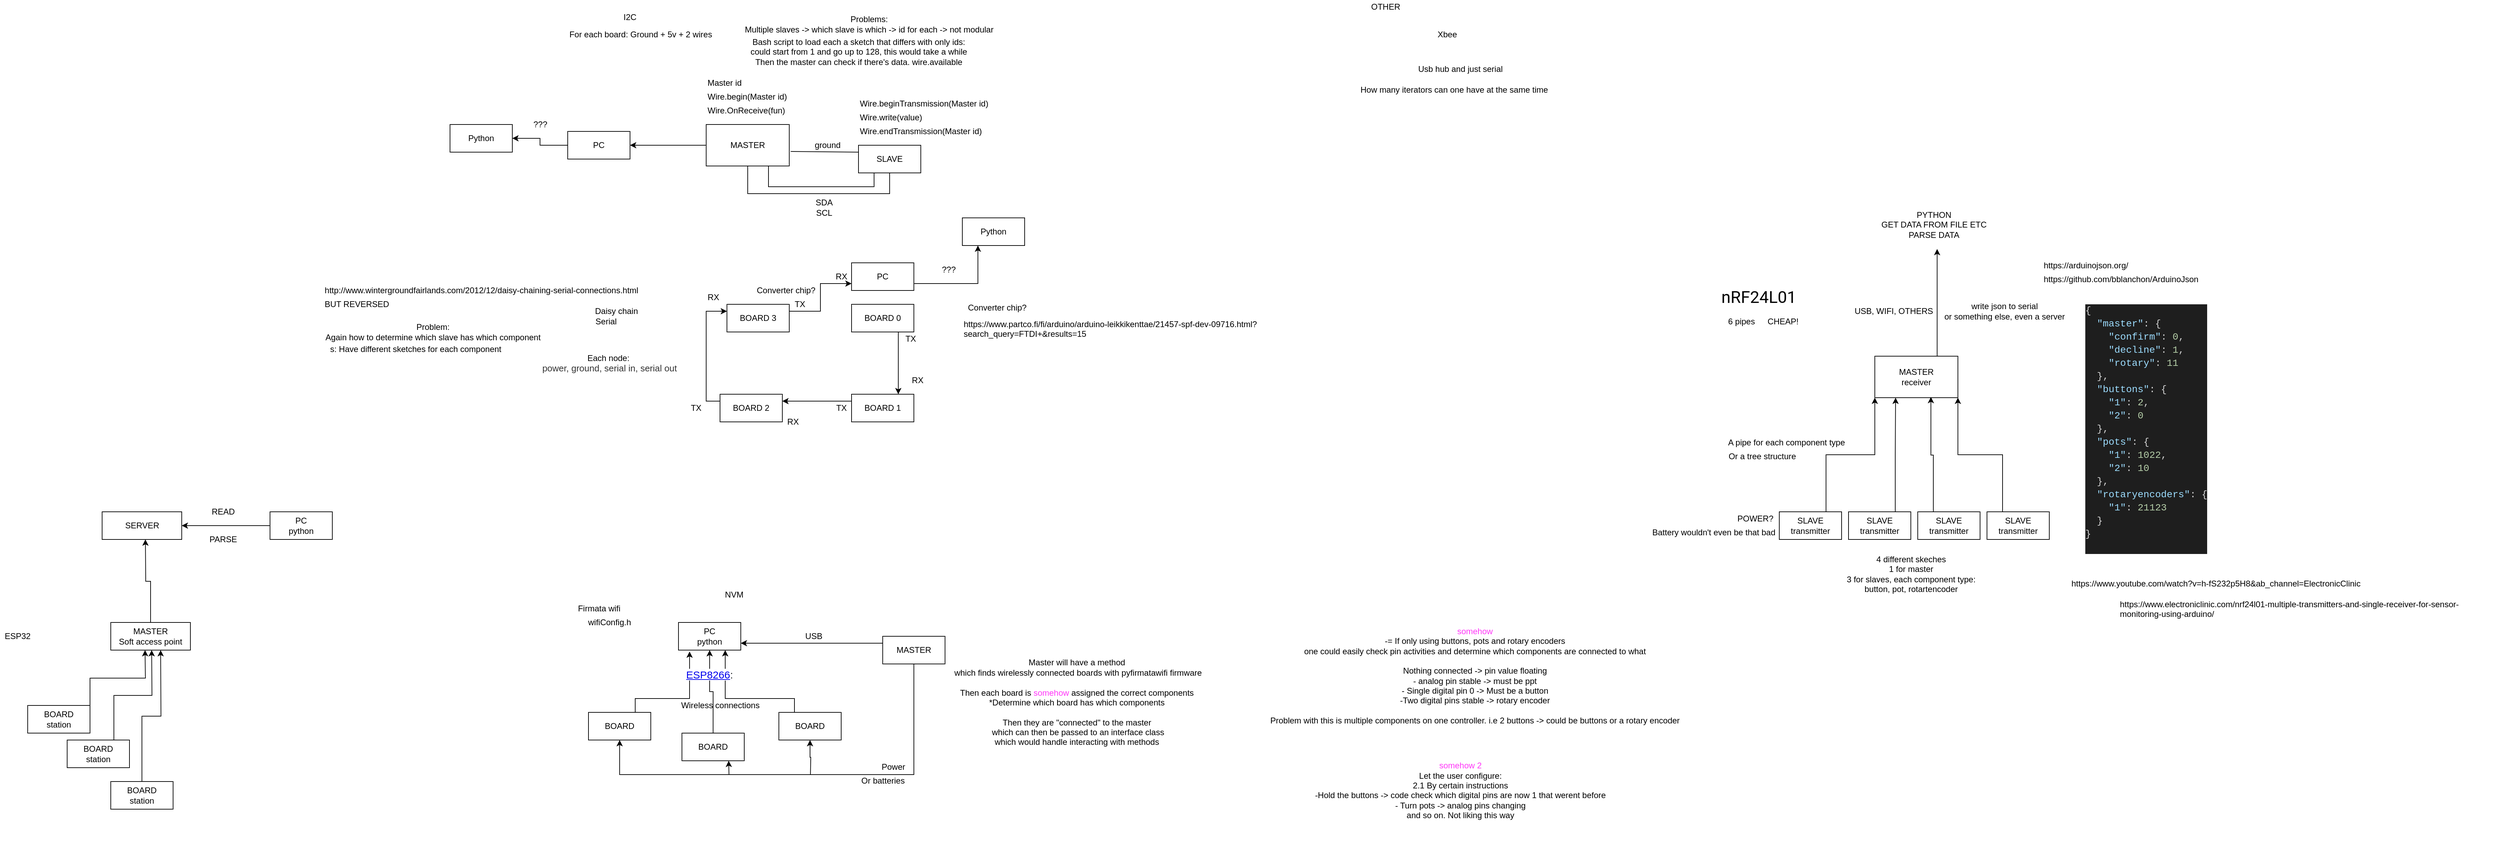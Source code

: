 <mxfile version="14.7.2" type="device"><diagram id="oVTlFNz6j3wh7V9dnSEX" name="Page-1"><mxGraphModel dx="3253" dy="1253" grid="1" gridSize="10" guides="1" tooltips="1" connect="1" arrows="1" fold="1" page="1" pageScale="1" pageWidth="827" pageHeight="1169" math="0" shadow="0"><root><mxCell id="0"/><mxCell id="1" parent="0"/><mxCell id="pZN-HcgTUq4Ry5765E54-1" value="I2C" style="text;html=1;strokeColor=none;fillColor=none;align=center;verticalAlign=middle;whiteSpace=wrap;rounded=0;" parent="1" vertex="1"><mxGeometry x="100" y="100" width="100" height="30" as="geometry"/></mxCell><mxCell id="pZN-HcgTUq4Ry5765E54-7" style="edgeStyle=orthogonalEdgeStyle;rounded=0;orthogonalLoop=1;jettySize=auto;html=1;exitX=0.75;exitY=1;exitDx=0;exitDy=0;entryX=0.25;entryY=1;entryDx=0;entryDy=0;endArrow=none;endFill=0;" parent="1" source="pZN-HcgTUq4Ry5765E54-3" target="pZN-HcgTUq4Ry5765E54-4" edge="1"><mxGeometry relative="1" as="geometry"/></mxCell><mxCell id="pZN-HcgTUq4Ry5765E54-9" style="edgeStyle=orthogonalEdgeStyle;rounded=0;orthogonalLoop=1;jettySize=auto;html=1;exitX=0.5;exitY=1;exitDx=0;exitDy=0;entryX=0.5;entryY=1;entryDx=0;entryDy=0;endArrow=none;endFill=0;" parent="1" source="pZN-HcgTUq4Ry5765E54-3" target="pZN-HcgTUq4Ry5765E54-4" edge="1"><mxGeometry relative="1" as="geometry"><Array as="points"><mxPoint x="320" y="370"/><mxPoint x="525" y="370"/></Array></mxGeometry></mxCell><mxCell id="F-yMGxqcLAJmgEKbkJm4-6" style="edgeStyle=orthogonalEdgeStyle;rounded=0;orthogonalLoop=1;jettySize=auto;html=1;exitX=0;exitY=0.5;exitDx=0;exitDy=0;entryX=1;entryY=0.5;entryDx=0;entryDy=0;" parent="1" source="pZN-HcgTUq4Ry5765E54-3" target="F-yMGxqcLAJmgEKbkJm4-5" edge="1"><mxGeometry relative="1" as="geometry"/></mxCell><mxCell id="pZN-HcgTUq4Ry5765E54-3" value="MASTER" style="rounded=0;whiteSpace=wrap;html=1;" parent="1" vertex="1"><mxGeometry x="260" y="270" width="120" height="60" as="geometry"/></mxCell><mxCell id="pZN-HcgTUq4Ry5765E54-4" value="SLAVE" style="rounded=0;whiteSpace=wrap;html=1;" parent="1" vertex="1"><mxGeometry x="480" y="300" width="90" height="40" as="geometry"/></mxCell><mxCell id="pZN-HcgTUq4Ry5765E54-5" value="" style="endArrow=none;html=1;entryX=1.017;entryY=0.65;entryDx=0;entryDy=0;entryPerimeter=0;exitX=0;exitY=0.25;exitDx=0;exitDy=0;" parent="1" source="pZN-HcgTUq4Ry5765E54-4" target="pZN-HcgTUq4Ry5765E54-3" edge="1"><mxGeometry width="50" height="50" relative="1" as="geometry"><mxPoint x="360" y="770" as="sourcePoint"/><mxPoint x="410" y="720" as="targetPoint"/></mxGeometry></mxCell><mxCell id="pZN-HcgTUq4Ry5765E54-6" value="ground" style="text;html=1;align=center;verticalAlign=middle;resizable=0;points=[];autosize=1;strokeColor=none;" parent="1" vertex="1"><mxGeometry x="410" y="290" width="50" height="20" as="geometry"/></mxCell><mxCell id="pZN-HcgTUq4Ry5765E54-10" value="SDA&lt;br&gt;SCL" style="text;html=1;align=center;verticalAlign=middle;resizable=0;points=[];autosize=1;strokeColor=none;" parent="1" vertex="1"><mxGeometry x="410" y="375" width="40" height="30" as="geometry"/></mxCell><mxCell id="pZN-HcgTUq4Ry5765E54-26" value="Master id" style="text;html=1;align=left;verticalAlign=middle;resizable=0;points=[];autosize=1;strokeColor=none;" parent="1" vertex="1"><mxGeometry x="260" y="200" width="60" height="20" as="geometry"/></mxCell><mxCell id="pZN-HcgTUq4Ry5765E54-27" value="Wire.begin(Master id)" style="text;html=1;align=left;verticalAlign=middle;resizable=0;points=[];autosize=1;strokeColor=none;" parent="1" vertex="1"><mxGeometry x="260" y="220" width="130" height="20" as="geometry"/></mxCell><mxCell id="pZN-HcgTUq4Ry5765E54-28" value="Wire.OnReceive(fun)" style="text;html=1;align=left;verticalAlign=middle;resizable=0;points=[];autosize=1;strokeColor=none;" parent="1" vertex="1"><mxGeometry x="260" y="240" width="130" height="20" as="geometry"/></mxCell><mxCell id="pZN-HcgTUq4Ry5765E54-29" value="Wire.beginTransmission(Master id)" style="text;html=1;align=left;verticalAlign=middle;resizable=0;points=[];autosize=1;strokeColor=none;" parent="1" vertex="1"><mxGeometry x="480" y="230" width="200" height="20" as="geometry"/></mxCell><mxCell id="pZN-HcgTUq4Ry5765E54-30" value="Wire.write(value)" style="text;html=1;align=left;verticalAlign=middle;resizable=0;points=[];autosize=1;strokeColor=none;" parent="1" vertex="1"><mxGeometry x="480" y="250" width="110" height="20" as="geometry"/></mxCell><mxCell id="pZN-HcgTUq4Ry5765E54-31" value="Wire.endTransmission(Master id)" style="text;html=1;align=left;verticalAlign=middle;resizable=0;points=[];autosize=1;strokeColor=none;" parent="1" vertex="1"><mxGeometry x="480" y="270" width="190" height="20" as="geometry"/></mxCell><mxCell id="pZN-HcgTUq4Ry5765E54-32" value="Problems:&lt;br&gt;Multiple slaves -&amp;gt; which slave is which -&amp;gt; id for each -&amp;gt; not modular" style="text;html=1;align=center;verticalAlign=middle;resizable=0;points=[];autosize=1;strokeColor=none;" parent="1" vertex="1"><mxGeometry x="310" y="110" width="370" height="30" as="geometry"/></mxCell><mxCell id="pZN-HcgTUq4Ry5765E54-33" value="For each board: Ground + 5v + 2 wires" style="text;html=1;align=center;verticalAlign=middle;resizable=0;points=[];autosize=1;strokeColor=none;" parent="1" vertex="1"><mxGeometry x="55" y="130" width="220" height="20" as="geometry"/></mxCell><mxCell id="pZN-HcgTUq4Ry5765E54-34" value="Daisy chain" style="text;html=1;align=center;verticalAlign=middle;resizable=0;points=[];autosize=1;strokeColor=none;" parent="1" vertex="1"><mxGeometry x="90" y="530" width="80" height="20" as="geometry"/></mxCell><mxCell id="pZN-HcgTUq4Ry5765E54-55" style="edgeStyle=orthogonalEdgeStyle;rounded=0;orthogonalLoop=1;jettySize=auto;html=1;exitX=0.75;exitY=1;exitDx=0;exitDy=0;entryX=0.75;entryY=0;entryDx=0;entryDy=0;endArrow=classic;endFill=1;" parent="1" source="pZN-HcgTUq4Ry5765E54-38" target="pZN-HcgTUq4Ry5765E54-49" edge="1"><mxGeometry relative="1" as="geometry"/></mxCell><mxCell id="pZN-HcgTUq4Ry5765E54-38" value="BOARD 0" style="rounded=0;whiteSpace=wrap;html=1;" parent="1" vertex="1"><mxGeometry x="470" y="530" width="90" height="40" as="geometry"/></mxCell><mxCell id="pZN-HcgTUq4Ry5765E54-53" style="edgeStyle=orthogonalEdgeStyle;rounded=0;orthogonalLoop=1;jettySize=auto;html=1;exitX=1;exitY=0.25;exitDx=0;exitDy=0;entryX=0;entryY=0.75;entryDx=0;entryDy=0;endArrow=classic;endFill=1;" parent="1" source="pZN-HcgTUq4Ry5765E54-43" target="pZN-HcgTUq4Ry5765E54-60" edge="1"><mxGeometry relative="1" as="geometry"/></mxCell><mxCell id="pZN-HcgTUq4Ry5765E54-43" value="BOARD 3" style="rounded=0;whiteSpace=wrap;html=1;" parent="1" vertex="1"><mxGeometry x="290" y="530" width="90" height="40" as="geometry"/></mxCell><mxCell id="pZN-HcgTUq4Ry5765E54-46" value="Serial" style="text;html=1;align=center;verticalAlign=middle;resizable=0;points=[];autosize=1;strokeColor=none;" parent="1" vertex="1"><mxGeometry x="90" y="545" width="50" height="20" as="geometry"/></mxCell><mxCell id="pZN-HcgTUq4Ry5765E54-48" value="http://www.wintergroundfairlands.com/2012/12/daisy-chaining-serial-connections.html" style="text;html=1;align=center;verticalAlign=middle;resizable=0;points=[];autosize=1;strokeColor=none;" parent="1" vertex="1"><mxGeometry x="-300" y="500" width="470" height="20" as="geometry"/></mxCell><mxCell id="pZN-HcgTUq4Ry5765E54-56" style="edgeStyle=orthogonalEdgeStyle;rounded=0;orthogonalLoop=1;jettySize=auto;html=1;exitX=0;exitY=0.25;exitDx=0;exitDy=0;entryX=1;entryY=0.25;entryDx=0;entryDy=0;endArrow=classic;endFill=1;" parent="1" source="pZN-HcgTUq4Ry5765E54-49" target="pZN-HcgTUq4Ry5765E54-51" edge="1"><mxGeometry relative="1" as="geometry"/></mxCell><mxCell id="pZN-HcgTUq4Ry5765E54-49" value="BOARD 1" style="rounded=0;whiteSpace=wrap;html=1;" parent="1" vertex="1"><mxGeometry x="470" y="660" width="90" height="40" as="geometry"/></mxCell><mxCell id="pZN-HcgTUq4Ry5765E54-54" style="edgeStyle=orthogonalEdgeStyle;rounded=0;orthogonalLoop=1;jettySize=auto;html=1;exitX=0;exitY=0.25;exitDx=0;exitDy=0;entryX=0;entryY=0.25;entryDx=0;entryDy=0;endArrow=classic;endFill=1;" parent="1" source="pZN-HcgTUq4Ry5765E54-51" target="pZN-HcgTUq4Ry5765E54-43" edge="1"><mxGeometry relative="1" as="geometry"/></mxCell><mxCell id="pZN-HcgTUq4Ry5765E54-51" value="BOARD 2" style="rounded=0;whiteSpace=wrap;html=1;" parent="1" vertex="1"><mxGeometry x="280" y="660" width="90" height="40" as="geometry"/></mxCell><mxCell id="pZN-HcgTUq4Ry5765E54-58" value="Each node:&amp;nbsp;&lt;br&gt;&lt;span style=&quot;color: rgb(51 , 51 , 51) ; font-family: &amp;#34;arial&amp;#34; , &amp;#34;tahoma&amp;#34; , &amp;#34;helvetica&amp;#34; , &amp;#34;freesans&amp;#34; , sans-serif ; font-size: 13px ; background-color: rgb(255 , 255 , 255)&quot;&gt;power, ground, serial in, serial out&lt;/span&gt;" style="text;html=1;align=center;verticalAlign=middle;resizable=0;points=[];autosize=1;strokeColor=none;" parent="1" vertex="1"><mxGeometry x="15" y="600" width="210" height="30" as="geometry"/></mxCell><mxCell id="pZN-HcgTUq4Ry5765E54-60" value="PC" style="rounded=0;whiteSpace=wrap;html=1;" parent="1" vertex="1"><mxGeometry x="470" y="470" width="90" height="40" as="geometry"/></mxCell><mxCell id="pZN-HcgTUq4Ry5765E54-61" value="TX" style="text;html=1;align=center;verticalAlign=middle;resizable=0;points=[];autosize=1;strokeColor=none;" parent="1" vertex="1"><mxGeometry x="380" y="520" width="30" height="20" as="geometry"/></mxCell><mxCell id="pZN-HcgTUq4Ry5765E54-62" value="TX" style="text;html=1;align=center;verticalAlign=middle;resizable=0;points=[];autosize=1;strokeColor=none;" parent="1" vertex="1"><mxGeometry x="230" y="670" width="30" height="20" as="geometry"/></mxCell><mxCell id="pZN-HcgTUq4Ry5765E54-63" value="RX" style="text;html=1;align=center;verticalAlign=middle;resizable=0;points=[];autosize=1;strokeColor=none;" parent="1" vertex="1"><mxGeometry x="440" y="480" width="30" height="20" as="geometry"/></mxCell><mxCell id="pZN-HcgTUq4Ry5765E54-64" value="RX" style="text;html=1;align=center;verticalAlign=middle;resizable=0;points=[];autosize=1;strokeColor=none;" parent="1" vertex="1"><mxGeometry x="255" y="510" width="30" height="20" as="geometry"/></mxCell><mxCell id="pZN-HcgTUq4Ry5765E54-65" value="BUT REVERSED" style="text;html=1;align=center;verticalAlign=middle;resizable=0;points=[];autosize=1;strokeColor=none;" parent="1" vertex="1"><mxGeometry x="-300" y="520" width="110" height="20" as="geometry"/></mxCell><mxCell id="pZN-HcgTUq4Ry5765E54-66" value="RX" style="text;html=1;align=center;verticalAlign=middle;resizable=0;points=[];autosize=1;strokeColor=none;" parent="1" vertex="1"><mxGeometry x="550" y="630" width="30" height="20" as="geometry"/></mxCell><mxCell id="pZN-HcgTUq4Ry5765E54-67" value="RX" style="text;html=1;align=center;verticalAlign=middle;resizable=0;points=[];autosize=1;strokeColor=none;" parent="1" vertex="1"><mxGeometry x="370" y="690" width="30" height="20" as="geometry"/></mxCell><mxCell id="pZN-HcgTUq4Ry5765E54-68" value="TX" style="text;html=1;align=center;verticalAlign=middle;resizable=0;points=[];autosize=1;strokeColor=none;" parent="1" vertex="1"><mxGeometry x="440" y="670" width="30" height="20" as="geometry"/></mxCell><mxCell id="pZN-HcgTUq4Ry5765E54-69" value="TX" style="text;html=1;align=center;verticalAlign=middle;resizable=0;points=[];autosize=1;strokeColor=none;" parent="1" vertex="1"><mxGeometry x="540" y="570" width="30" height="20" as="geometry"/></mxCell><mxCell id="pZN-HcgTUq4Ry5765E54-72" value="Firmata wifi" style="text;html=1;align=center;verticalAlign=middle;resizable=0;points=[];autosize=1;strokeColor=none;" parent="1" vertex="1"><mxGeometry x="65" y="960" width="80" height="20" as="geometry"/></mxCell><mxCell id="pZN-HcgTUq4Ry5765E54-73" value="Problem:&lt;br&gt;Again how to determine which slave has which component" style="text;html=1;align=center;verticalAlign=middle;resizable=0;points=[];autosize=1;strokeColor=none;" parent="1" vertex="1"><mxGeometry x="-300" y="555" width="330" height="30" as="geometry"/></mxCell><mxCell id="pZN-HcgTUq4Ry5765E54-81" style="edgeStyle=orthogonalEdgeStyle;rounded=0;orthogonalLoop=1;jettySize=auto;html=1;exitX=0.5;exitY=0;exitDx=0;exitDy=0;endArrow=classic;endFill=1;entryX=0.5;entryY=1;entryDx=0;entryDy=0;" parent="1" source="pZN-HcgTUq4Ry5765E54-76" target="pZN-HcgTUq4Ry5765E54-77" edge="1"><mxGeometry relative="1" as="geometry"><mxPoint x="269" y="1043" as="targetPoint"/></mxGeometry></mxCell><mxCell id="pZN-HcgTUq4Ry5765E54-106" style="edgeStyle=orthogonalEdgeStyle;rounded=0;orthogonalLoop=1;jettySize=auto;html=1;exitX=0.75;exitY=1;exitDx=0;exitDy=0;endArrow=none;endFill=0;startArrow=classic;startFill=1;" parent="1" source="pZN-HcgTUq4Ry5765E54-76" edge="1"><mxGeometry relative="1" as="geometry"><mxPoint x="292.941" y="1210" as="targetPoint"/></mxGeometry></mxCell><mxCell id="pZN-HcgTUq4Ry5765E54-76" value="BOARD" style="rounded=0;whiteSpace=wrap;html=1;" parent="1" vertex="1"><mxGeometry x="225" y="1150" width="90" height="40" as="geometry"/></mxCell><mxCell id="pZN-HcgTUq4Ry5765E54-77" value="PC&lt;br&gt;python" style="rounded=0;whiteSpace=wrap;html=1;" parent="1" vertex="1"><mxGeometry x="220" y="990" width="90" height="40" as="geometry"/></mxCell><mxCell id="pZN-HcgTUq4Ry5765E54-82" style="edgeStyle=orthogonalEdgeStyle;rounded=0;orthogonalLoop=1;jettySize=auto;html=1;exitX=0.25;exitY=0;exitDx=0;exitDy=0;entryX=0.75;entryY=1;entryDx=0;entryDy=0;endArrow=classic;endFill=1;" parent="1" source="pZN-HcgTUq4Ry5765E54-78" target="pZN-HcgTUq4Ry5765E54-77" edge="1"><mxGeometry relative="1" as="geometry"><Array as="points"><mxPoint x="388" y="1100"/><mxPoint x="288" y="1100"/></Array></mxGeometry></mxCell><mxCell id="pZN-HcgTUq4Ry5765E54-105" style="edgeStyle=orthogonalEdgeStyle;rounded=0;orthogonalLoop=1;jettySize=auto;html=1;exitX=0.5;exitY=1;exitDx=0;exitDy=0;endArrow=none;endFill=0;startArrow=classic;startFill=1;" parent="1" source="pZN-HcgTUq4Ry5765E54-78" edge="1"><mxGeometry relative="1" as="geometry"><mxPoint x="410.588" y="1210" as="targetPoint"/></mxGeometry></mxCell><mxCell id="pZN-HcgTUq4Ry5765E54-78" value="BOARD" style="rounded=0;whiteSpace=wrap;html=1;" parent="1" vertex="1"><mxGeometry x="365" y="1120" width="90" height="40" as="geometry"/></mxCell><mxCell id="pZN-HcgTUq4Ry5765E54-80" style="edgeStyle=orthogonalEdgeStyle;rounded=0;orthogonalLoop=1;jettySize=auto;html=1;exitX=0.75;exitY=0;exitDx=0;exitDy=0;entryX=0.178;entryY=1.05;entryDx=0;entryDy=0;entryPerimeter=0;endArrow=classic;endFill=1;" parent="1" source="pZN-HcgTUq4Ry5765E54-79" target="pZN-HcgTUq4Ry5765E54-77" edge="1"><mxGeometry relative="1" as="geometry"><Array as="points"><mxPoint x="158" y="1100"/><mxPoint x="236" y="1100"/></Array></mxGeometry></mxCell><mxCell id="pZN-HcgTUq4Ry5765E54-79" value="BOARD" style="rounded=0;whiteSpace=wrap;html=1;" parent="1" vertex="1"><mxGeometry x="90" y="1120" width="90" height="40" as="geometry"/></mxCell><mxCell id="pZN-HcgTUq4Ry5765E54-83" value="Wireless connections" style="text;html=1;align=center;verticalAlign=middle;resizable=0;points=[];autosize=1;strokeColor=none;" parent="1" vertex="1"><mxGeometry x="215" y="1100" width="130" height="20" as="geometry"/></mxCell><mxCell id="pZN-HcgTUq4Ry5765E54-87" value="Power" style="text;html=1;align=center;verticalAlign=middle;resizable=0;points=[];autosize=1;strokeColor=none;" parent="1" vertex="1"><mxGeometry x="505" y="1189" width="50" height="20" as="geometry"/></mxCell><mxCell id="pZN-HcgTUq4Ry5765E54-117" style="edgeStyle=orthogonalEdgeStyle;rounded=0;orthogonalLoop=1;jettySize=auto;html=1;exitX=0;exitY=0.25;exitDx=0;exitDy=0;endArrow=classic;endFill=1;entryX=1;entryY=0.75;entryDx=0;entryDy=0;" parent="1" source="pZN-HcgTUq4Ry5765E54-99" target="pZN-HcgTUq4Ry5765E54-77" edge="1"><mxGeometry relative="1" as="geometry"><mxPoint x="315" y="1019.706" as="targetPoint"/></mxGeometry></mxCell><mxCell id="pZN-HcgTUq4Ry5765E54-126" style="edgeStyle=orthogonalEdgeStyle;rounded=0;orthogonalLoop=1;jettySize=auto;html=1;exitX=0.5;exitY=1;exitDx=0;exitDy=0;entryX=0.5;entryY=1;entryDx=0;entryDy=0;startArrow=none;startFill=0;endArrow=classic;endFill=1;" parent="1" source="pZN-HcgTUq4Ry5765E54-99" target="pZN-HcgTUq4Ry5765E54-79" edge="1"><mxGeometry relative="1" as="geometry"><Array as="points"><mxPoint x="560" y="1210"/><mxPoint x="135" y="1210"/></Array></mxGeometry></mxCell><mxCell id="pZN-HcgTUq4Ry5765E54-99" value="MASTER" style="rounded=0;whiteSpace=wrap;html=1;" parent="1" vertex="1"><mxGeometry x="515" y="1010" width="90" height="40" as="geometry"/></mxCell><mxCell id="pZN-HcgTUq4Ry5765E54-110" value="USB" style="text;html=1;align=center;verticalAlign=middle;resizable=0;points=[];autosize=1;strokeColor=none;" parent="1" vertex="1"><mxGeometry x="395" y="1000" width="40" height="20" as="geometry"/></mxCell><mxCell id="pZN-HcgTUq4Ry5765E54-119" value="Or batteries" style="text;html=1;align=center;verticalAlign=middle;resizable=0;points=[];autosize=1;strokeColor=none;" parent="1" vertex="1"><mxGeometry x="475" y="1209" width="80" height="20" as="geometry"/></mxCell><mxCell id="pZN-HcgTUq4Ry5765E54-125" value="Master will have a method&lt;br&gt;&amp;nbsp;which finds wirelessly connected boards with pyfirmatawifi firmware&lt;br&gt;&amp;nbsp;&lt;br&gt;Then each board is &lt;font color=&quot;#ff38f8&quot;&gt;somehow&lt;/font&gt;&lt;font&gt;&amp;nbsp;assigned the correct components&lt;br&gt;&lt;/font&gt;*Determine which board has which components&lt;br&gt;&lt;br&gt;Then they are &quot;connected&quot; to the master&lt;br&gt;&amp;nbsp;which can then be passed to an interface class&lt;br&gt;which would handle interacting with methods&lt;br&gt;&lt;br&gt;&amp;nbsp;" style="text;html=1;align=center;verticalAlign=middle;resizable=0;points=[];autosize=1;strokeColor=none;" parent="1" vertex="1"><mxGeometry x="605" y="1040" width="380" height="160" as="geometry"/></mxCell><mxCell id="pZN-HcgTUq4Ry5765E54-127" value="Converter chip?" style="text;html=1;align=center;verticalAlign=middle;resizable=0;points=[];autosize=1;strokeColor=none;" parent="1" vertex="1"><mxGeometry x="325" y="500" width="100" height="20" as="geometry"/></mxCell><UserObject label="https://www.partco.fi/fi/arduino/arduino-leikkikenttae/21457-spf-dev-09716.html?search_query=FTDI+&amp;results=15" link="https://www.partco.fi/fi/arduino/arduino-leikkikenttae/21457-spf-dev-09716.html?search_query=FTDI+&amp;results=15" id="pZN-HcgTUq4Ry5765E54-129"><mxCell style="text;whiteSpace=wrap;html=1;" parent="1" vertex="1"><mxGeometry x="630" y="545" width="550" height="40" as="geometry"/></mxCell></UserObject><mxCell id="pZN-HcgTUq4Ry5765E54-130" value="Converter chip?" style="text;html=1;align=center;verticalAlign=middle;resizable=0;points=[];autosize=1;strokeColor=none;" parent="1" vertex="1"><mxGeometry x="630" y="525" width="100" height="20" as="geometry"/></mxCell><mxCell id="pZN-HcgTUq4Ry5765E54-131" value="wifiConfig.h&lt;br&gt;" style="text;html=1;align=center;verticalAlign=middle;resizable=0;points=[];autosize=1;strokeColor=none;" parent="1" vertex="1"><mxGeometry x="80" y="980" width="80" height="20" as="geometry"/></mxCell><mxCell id="F-yMGxqcLAJmgEKbkJm4-2" value="&lt;br&gt;&lt;font color=&quot;#ff38f8&quot;&gt;somehow&lt;br&gt;&lt;/font&gt;&lt;font&gt;-= If only using buttons, pots and rotary encoders&lt;br&gt;one could easily check pin activities and determine which components are connected to what&lt;br&gt;&lt;br&gt;Nothing connected -&amp;gt; pin value floating&lt;br&gt;- analog pin stable -&amp;gt; must be ppt&lt;br&gt;- Single digital pin 0 -&amp;gt; Must be a button&lt;br&gt;-Two digital pins stable -&amp;gt; rotary encoder&lt;br&gt;&amp;nbsp;&lt;br&gt;Problem with this is multiple components on one controller. i.e 2 buttons -&amp;gt; could be buttons or a rotary encoder&lt;br&gt;&lt;/font&gt;" style="text;html=1;align=center;verticalAlign=middle;resizable=0;points=[];autosize=1;strokeColor=none;" parent="1" vertex="1"><mxGeometry x="1065" y="980" width="610" height="160" as="geometry"/></mxCell><mxCell id="F-yMGxqcLAJmgEKbkJm4-3" value="&lt;br&gt;&lt;font color=&quot;#ff38f8&quot;&gt;somehow 2&lt;br&gt;&lt;/font&gt;&lt;font&gt;Let the user configure:&lt;br&gt;2.1 By certain instructions&lt;br&gt;-Hold the buttons -&amp;gt; code check which digital pins are now 1 that werent before&lt;br&gt;- Turn pots -&amp;gt; analog pins changing&lt;br&gt;and so on. Not liking this way&lt;br&gt;&lt;br&gt;&lt;br&gt;&lt;/font&gt;" style="text;html=1;align=center;verticalAlign=middle;resizable=0;points=[];autosize=1;strokeColor=none;" parent="1" vertex="1"><mxGeometry x="1129" y="1175" width="440" height="130" as="geometry"/></mxCell><mxCell id="F-yMGxqcLAJmgEKbkJm4-4" value="&lt;span style=&quot;color: rgb(36, 39, 41); font-size: 15px; font-style: normal; font-weight: 400; letter-spacing: normal; text-align: left; text-indent: 0px; text-transform: none; word-spacing: 0px; background-color: rgb(255, 255, 255); display: inline; float: none;&quot;&gt;&lt;span&gt;&amp;nbsp;&lt;/span&gt;&lt;/span&gt;&lt;a href=&quot;https://www.nodemcu.com/index_en.html&quot; style=&quot;margin: 0px; padding: 0px; border: 0px; font-style: normal; font-weight: 400; font-stretch: inherit; line-height: inherit; font-size: 15px; vertical-align: baseline; box-sizing: inherit; text-decoration: underline; cursor: pointer; letter-spacing: normal; text-align: left; text-indent: 0px; text-transform: none; word-spacing: 0px; background-color: rgb(255, 255, 255);&quot;&gt;ESP8266&lt;/a&gt;&lt;span style=&quot;color: rgb(36, 39, 41); font-size: 15px; font-style: normal; font-weight: 400; letter-spacing: normal; text-align: left; text-indent: 0px; text-transform: none; word-spacing: 0px; background-color: rgb(255, 255, 255); display: inline; float: none;&quot;&gt;:&lt;/span&gt;" style="text;whiteSpace=wrap;html=1;" parent="1" vertex="1"><mxGeometry x="225" y="1050" width="100" height="30" as="geometry"/></mxCell><mxCell id="F-yMGxqcLAJmgEKbkJm4-8" style="edgeStyle=orthogonalEdgeStyle;rounded=0;orthogonalLoop=1;jettySize=auto;html=1;exitX=0;exitY=0.5;exitDx=0;exitDy=0;entryX=1;entryY=0.5;entryDx=0;entryDy=0;" parent="1" source="F-yMGxqcLAJmgEKbkJm4-5" target="F-yMGxqcLAJmgEKbkJm4-7" edge="1"><mxGeometry relative="1" as="geometry"/></mxCell><mxCell id="F-yMGxqcLAJmgEKbkJm4-5" value="PC" style="rounded=0;whiteSpace=wrap;html=1;" parent="1" vertex="1"><mxGeometry x="60" y="280" width="90" height="40" as="geometry"/></mxCell><mxCell id="F-yMGxqcLAJmgEKbkJm4-7" value="Python" style="rounded=0;whiteSpace=wrap;html=1;" parent="1" vertex="1"><mxGeometry x="-110" y="270" width="90" height="40" as="geometry"/></mxCell><mxCell id="F-yMGxqcLAJmgEKbkJm4-9" value="???" style="text;html=1;align=center;verticalAlign=middle;resizable=0;points=[];autosize=1;strokeColor=none;" parent="1" vertex="1"><mxGeometry y="260" width="40" height="20" as="geometry"/></mxCell><mxCell id="F-yMGxqcLAJmgEKbkJm4-10" style="edgeStyle=orthogonalEdgeStyle;rounded=0;orthogonalLoop=1;jettySize=auto;html=1;exitX=1;exitY=0.75;exitDx=0;exitDy=0;entryX=0.25;entryY=1;entryDx=0;entryDy=0;" parent="1" source="pZN-HcgTUq4Ry5765E54-60" target="F-yMGxqcLAJmgEKbkJm4-11" edge="1"><mxGeometry relative="1" as="geometry"><mxPoint x="770.0" y="450" as="sourcePoint"/></mxGeometry></mxCell><mxCell id="F-yMGxqcLAJmgEKbkJm4-11" value="Python" style="rounded=0;whiteSpace=wrap;html=1;" parent="1" vertex="1"><mxGeometry x="630" y="405" width="90" height="40" as="geometry"/></mxCell><mxCell id="F-yMGxqcLAJmgEKbkJm4-12" value="???" style="text;html=1;align=center;verticalAlign=middle;resizable=0;points=[];autosize=1;strokeColor=none;" parent="1" vertex="1"><mxGeometry x="590" y="470" width="40" height="20" as="geometry"/></mxCell><mxCell id="yoglTGJtBlJdK3Z_Zlct-1" value="Bash script to load each a sketch that differs with only ids:&lt;br&gt;could start from 1 and go up to 128, this would take a while&lt;br&gt;Then the master can check if there's data. wire.available" style="text;html=1;align=center;verticalAlign=middle;resizable=0;points=[];autosize=1;strokeColor=none;" vertex="1" parent="1"><mxGeometry x="315" y="140" width="330" height="50" as="geometry"/></mxCell><mxCell id="yoglTGJtBlJdK3Z_Zlct-6" value="Xbee" style="text;html=1;align=center;verticalAlign=middle;resizable=0;points=[];autosize=1;strokeColor=none;fontColor=#000000;" vertex="1" parent="1"><mxGeometry x="1310" y="130" width="40" height="20" as="geometry"/></mxCell><mxCell id="yoglTGJtBlJdK3Z_Zlct-7" value="Usb hub and just serial&lt;br&gt;" style="text;html=1;align=center;verticalAlign=middle;resizable=0;points=[];autosize=1;strokeColor=none;fontColor=#000000;" vertex="1" parent="1"><mxGeometry x="1279" y="180" width="140" height="20" as="geometry"/></mxCell><mxCell id="yoglTGJtBlJdK3Z_Zlct-8" value="How many iterators can one have at the same time" style="text;html=1;align=center;verticalAlign=middle;resizable=0;points=[];autosize=1;strokeColor=none;fontColor=#000000;" vertex="1" parent="1"><mxGeometry x="1195" y="210" width="290" height="20" as="geometry"/></mxCell><UserObject label="https://www.youtube.com/watch?v=h-fS232p5H8&amp;ab_channel=ElectronicClinic" link="https://www.youtube.com/watch?v=h-fS232p5H8&amp;ab_channel=ElectronicClinic" id="yoglTGJtBlJdK3Z_Zlct-10"><mxCell style="text;whiteSpace=wrap;html=1;fontColor=#000000;" vertex="1" parent="1"><mxGeometry x="2230" y="920" width="440" height="30" as="geometry"/></mxCell></UserObject><mxCell id="yoglTGJtBlJdK3Z_Zlct-11" value="s: Have different sketches for each component" style="text;html=1;align=center;verticalAlign=middle;resizable=0;points=[];autosize=1;strokeColor=none;fontColor=#000000;" vertex="1" parent="1"><mxGeometry x="-290" y="585" width="260" height="20" as="geometry"/></mxCell><mxCell id="yoglTGJtBlJdK3Z_Zlct-12" value="ESP32&lt;br&gt;" style="text;html=1;align=center;verticalAlign=middle;resizable=0;points=[];autosize=1;strokeColor=none;fontColor=#000000;" vertex="1" parent="1"><mxGeometry x="-760" y="1000" width="50" height="20" as="geometry"/></mxCell><mxCell id="yoglTGJtBlJdK3Z_Zlct-27" style="edgeStyle=orthogonalEdgeStyle;rounded=0;orthogonalLoop=1;jettySize=auto;html=1;exitX=0.5;exitY=0;exitDx=0;exitDy=0;fontColor=#000000;" edge="1" parent="1" source="yoglTGJtBlJdK3Z_Zlct-15"><mxGeometry relative="1" as="geometry"><mxPoint x="-550" y="870" as="targetPoint"/></mxGeometry></mxCell><mxCell id="yoglTGJtBlJdK3Z_Zlct-15" value="MASTER&lt;br&gt;Soft access point" style="rounded=0;whiteSpace=wrap;html=1;" vertex="1" parent="1"><mxGeometry x="-600" y="990" width="115" height="40" as="geometry"/></mxCell><mxCell id="yoglTGJtBlJdK3Z_Zlct-23" style="edgeStyle=orthogonalEdgeStyle;rounded=0;orthogonalLoop=1;jettySize=auto;html=1;exitX=1;exitY=0;exitDx=0;exitDy=0;entryX=0.75;entryY=1;entryDx=0;entryDy=0;fontColor=#000000;" edge="1" parent="1" source="yoglTGJtBlJdK3Z_Zlct-19"><mxGeometry relative="1" as="geometry"><mxPoint x="-550.5" y="1030" as="targetPoint"/></mxGeometry></mxCell><mxCell id="yoglTGJtBlJdK3Z_Zlct-19" value="BOARD&lt;br&gt;station" style="rounded=0;whiteSpace=wrap;html=1;" vertex="1" parent="1"><mxGeometry x="-720" y="1110" width="90" height="40" as="geometry"/></mxCell><mxCell id="yoglTGJtBlJdK3Z_Zlct-24" style="edgeStyle=orthogonalEdgeStyle;rounded=0;orthogonalLoop=1;jettySize=auto;html=1;exitX=0.75;exitY=0;exitDx=0;exitDy=0;entryX=0.856;entryY=1;entryDx=0;entryDy=0;entryPerimeter=0;fontColor=#000000;" edge="1" parent="1" source="yoglTGJtBlJdK3Z_Zlct-20"><mxGeometry relative="1" as="geometry"><mxPoint x="-540.96" y="1030" as="targetPoint"/></mxGeometry></mxCell><mxCell id="yoglTGJtBlJdK3Z_Zlct-20" value="BOARD&lt;br&gt;station" style="rounded=0;whiteSpace=wrap;html=1;" vertex="1" parent="1"><mxGeometry x="-663" y="1160" width="90" height="40" as="geometry"/></mxCell><mxCell id="yoglTGJtBlJdK3Z_Zlct-25" style="edgeStyle=orthogonalEdgeStyle;rounded=0;orthogonalLoop=1;jettySize=auto;html=1;exitX=0.5;exitY=0;exitDx=0;exitDy=0;entryX=1;entryY=1;entryDx=0;entryDy=0;fontColor=#000000;" edge="1" parent="1" source="yoglTGJtBlJdK3Z_Zlct-21"><mxGeometry relative="1" as="geometry"><mxPoint x="-528" y="1030" as="targetPoint"/></mxGeometry></mxCell><mxCell id="yoglTGJtBlJdK3Z_Zlct-21" value="BOARD&lt;br&gt;station" style="rounded=0;whiteSpace=wrap;html=1;" vertex="1" parent="1"><mxGeometry x="-600" y="1220" width="90" height="40" as="geometry"/></mxCell><mxCell id="yoglTGJtBlJdK3Z_Zlct-28" value="SERVER" style="rounded=0;whiteSpace=wrap;html=1;" vertex="1" parent="1"><mxGeometry x="-612.5" y="830" width="115" height="40" as="geometry"/></mxCell><mxCell id="yoglTGJtBlJdK3Z_Zlct-30" style="edgeStyle=orthogonalEdgeStyle;rounded=0;orthogonalLoop=1;jettySize=auto;html=1;exitX=0;exitY=0.5;exitDx=0;exitDy=0;entryX=1;entryY=0.5;entryDx=0;entryDy=0;fontColor=#000000;" edge="1" parent="1" source="yoglTGJtBlJdK3Z_Zlct-29" target="yoglTGJtBlJdK3Z_Zlct-28"><mxGeometry relative="1" as="geometry"/></mxCell><mxCell id="yoglTGJtBlJdK3Z_Zlct-29" value="PC&lt;br&gt;python" style="rounded=0;whiteSpace=wrap;html=1;" vertex="1" parent="1"><mxGeometry x="-370" y="830" width="90" height="40" as="geometry"/></mxCell><mxCell id="yoglTGJtBlJdK3Z_Zlct-31" value="READ" style="text;html=1;align=center;verticalAlign=middle;resizable=0;points=[];autosize=1;strokeColor=none;fontColor=#000000;" vertex="1" parent="1"><mxGeometry x="-463" y="820" width="50" height="20" as="geometry"/></mxCell><mxCell id="yoglTGJtBlJdK3Z_Zlct-34" value="PARSE" style="text;html=1;align=center;verticalAlign=middle;resizable=0;points=[];autosize=1;strokeColor=none;fontColor=#000000;" vertex="1" parent="1"><mxGeometry x="-468" y="860" width="60" height="20" as="geometry"/></mxCell><UserObject label="https://www.electroniclinic.com/nrf24l01-multiple-transmitters-and-single-receiver-for-sensor-monitoring-using-arduino/" link="https://www.electroniclinic.com/nrf24l01-multiple-transmitters-and-single-receiver-for-sensor-monitoring-using-arduino/" id="yoglTGJtBlJdK3Z_Zlct-37"><mxCell style="text;whiteSpace=wrap;html=1;fontColor=#000000;" vertex="1" parent="1"><mxGeometry x="2300" y="950" width="550" height="40" as="geometry"/></mxCell></UserObject><mxCell id="yoglTGJtBlJdK3Z_Zlct-38" value="NVM" style="text;html=1;align=center;verticalAlign=middle;resizable=0;points=[];autosize=1;strokeColor=none;fontColor=#000000;" vertex="1" parent="1"><mxGeometry x="280" y="940" width="40" height="20" as="geometry"/></mxCell><mxCell id="yoglTGJtBlJdK3Z_Zlct-39" value="&lt;h1 class=&quot;title style-scope ytd-video-primary-info-renderer&quot; style=&quot;margin: 0px; padding: 0px; border: 0px; background-image: initial; background-position: initial; background-size: initial; background-repeat: initial; background-attachment: initial; background-origin: initial; background-clip: initial; overflow: hidden; font-weight: 400; font-family: roboto, arial, sans-serif;&quot;&gt;nRF24L01&lt;/h1&gt;" style="text;html=1;align=center;verticalAlign=middle;resizable=0;points=[];autosize=1;strokeColor=none;labelBackgroundColor=#ffffff;" vertex="1" parent="1"><mxGeometry x="1715" y="510" width="130" height="20" as="geometry"/></mxCell><mxCell id="yoglTGJtBlJdK3Z_Zlct-52" style="edgeStyle=orthogonalEdgeStyle;rounded=0;orthogonalLoop=1;jettySize=auto;html=1;exitX=0.75;exitY=0;exitDx=0;exitDy=0;fontColor=#000000;" edge="1" parent="1" source="yoglTGJtBlJdK3Z_Zlct-40"><mxGeometry relative="1" as="geometry"><mxPoint x="2038" y="450" as="targetPoint"/></mxGeometry></mxCell><mxCell id="yoglTGJtBlJdK3Z_Zlct-40" value="MASTER&lt;br&gt;receiver" style="rounded=0;whiteSpace=wrap;html=1;" vertex="1" parent="1"><mxGeometry x="1948" y="605" width="120" height="60" as="geometry"/></mxCell><mxCell id="yoglTGJtBlJdK3Z_Zlct-47" style="edgeStyle=orthogonalEdgeStyle;rounded=0;orthogonalLoop=1;jettySize=auto;html=1;exitX=0.75;exitY=0;exitDx=0;exitDy=0;entryX=0;entryY=1;entryDx=0;entryDy=0;fontColor=#000000;" edge="1" parent="1" source="yoglTGJtBlJdK3Z_Zlct-41" target="yoglTGJtBlJdK3Z_Zlct-40"><mxGeometry relative="1" as="geometry"/></mxCell><mxCell id="yoglTGJtBlJdK3Z_Zlct-41" value="SLAVE&lt;br&gt;transmitter" style="rounded=0;whiteSpace=wrap;html=1;" vertex="1" parent="1"><mxGeometry x="1810" y="830" width="90" height="40" as="geometry"/></mxCell><mxCell id="yoglTGJtBlJdK3Z_Zlct-48" style="edgeStyle=orthogonalEdgeStyle;rounded=0;orthogonalLoop=1;jettySize=auto;html=1;exitX=0.75;exitY=0;exitDx=0;exitDy=0;entryX=0.25;entryY=1;entryDx=0;entryDy=0;fontColor=#000000;" edge="1" parent="1" source="yoglTGJtBlJdK3Z_Zlct-42" target="yoglTGJtBlJdK3Z_Zlct-40"><mxGeometry relative="1" as="geometry"/></mxCell><mxCell id="yoglTGJtBlJdK3Z_Zlct-42" value="SLAVE&lt;br&gt;transmitter" style="rounded=0;whiteSpace=wrap;html=1;" vertex="1" parent="1"><mxGeometry x="1910" y="830" width="90" height="40" as="geometry"/></mxCell><mxCell id="yoglTGJtBlJdK3Z_Zlct-49" style="edgeStyle=orthogonalEdgeStyle;rounded=0;orthogonalLoop=1;jettySize=auto;html=1;exitX=0.25;exitY=0;exitDx=0;exitDy=0;entryX=0.675;entryY=0.983;entryDx=0;entryDy=0;fontColor=#000000;entryPerimeter=0;" edge="1" parent="1" source="yoglTGJtBlJdK3Z_Zlct-43" target="yoglTGJtBlJdK3Z_Zlct-40"><mxGeometry relative="1" as="geometry"><Array as="points"><mxPoint x="2033" y="748"/><mxPoint x="2029" y="748"/></Array></mxGeometry></mxCell><mxCell id="yoglTGJtBlJdK3Z_Zlct-43" value="SLAVE&lt;br&gt;transmitter" style="rounded=0;whiteSpace=wrap;html=1;" vertex="1" parent="1"><mxGeometry x="2010" y="830" width="90" height="40" as="geometry"/></mxCell><mxCell id="yoglTGJtBlJdK3Z_Zlct-50" style="edgeStyle=orthogonalEdgeStyle;rounded=0;orthogonalLoop=1;jettySize=auto;html=1;exitX=0.25;exitY=0;exitDx=0;exitDy=0;entryX=1;entryY=1;entryDx=0;entryDy=0;fontColor=#000000;" edge="1" parent="1" source="yoglTGJtBlJdK3Z_Zlct-44" target="yoglTGJtBlJdK3Z_Zlct-40"><mxGeometry relative="1" as="geometry"/></mxCell><mxCell id="yoglTGJtBlJdK3Z_Zlct-44" value="SLAVE&lt;br&gt;transmitter" style="rounded=0;whiteSpace=wrap;html=1;" vertex="1" parent="1"><mxGeometry x="2110" y="830" width="90" height="40" as="geometry"/></mxCell><mxCell id="yoglTGJtBlJdK3Z_Zlct-45" value="6 pipes" style="text;html=1;align=center;verticalAlign=middle;resizable=0;points=[];autosize=1;strokeColor=none;fontColor=#000000;" vertex="1" parent="1"><mxGeometry x="1730" y="545" width="50" height="20" as="geometry"/></mxCell><mxCell id="yoglTGJtBlJdK3Z_Zlct-46" value="CHEAP!" style="text;html=1;align=center;verticalAlign=middle;resizable=0;points=[];autosize=1;strokeColor=none;fontColor=#000000;" vertex="1" parent="1"><mxGeometry x="1785" y="545" width="60" height="20" as="geometry"/></mxCell><mxCell id="yoglTGJtBlJdK3Z_Zlct-51" value="A pipe for each component type" style="text;html=1;align=center;verticalAlign=middle;resizable=0;points=[];autosize=1;strokeColor=none;fontColor=#000000;" vertex="1" parent="1"><mxGeometry x="1730" y="720" width="180" height="20" as="geometry"/></mxCell><UserObject label="https://arduinojson.org/" link="https://arduinojson.org/" id="yoglTGJtBlJdK3Z_Zlct-56"><mxCell style="text;whiteSpace=wrap;html=1;fontColor=#000000;" vertex="1" parent="1"><mxGeometry x="2190" y="460" width="150" height="30" as="geometry"/></mxCell></UserObject><UserObject label="https://github.com/bblanchon/ArduinoJson" link="https://github.com/bblanchon/ArduinoJson" id="yoglTGJtBlJdK3Z_Zlct-57"><mxCell style="text;whiteSpace=wrap;html=1;fontColor=#000000;" vertex="1" parent="1"><mxGeometry x="2190" y="480" width="250" height="30" as="geometry"/></mxCell></UserObject><mxCell id="yoglTGJtBlJdK3Z_Zlct-58" value="write json to serial &lt;br&gt;or something else, even a server" style="text;html=1;align=center;verticalAlign=middle;resizable=0;points=[];autosize=1;strokeColor=none;fontColor=#000000;" vertex="1" parent="1"><mxGeometry x="2040" y="525" width="190" height="30" as="geometry"/></mxCell><mxCell id="yoglTGJtBlJdK3Z_Zlct-59" value="PYTHON&lt;br&gt;GET DATA FROM FILE ETC&lt;br&gt;PARSE DATA" style="text;html=1;align=center;verticalAlign=middle;resizable=0;points=[];autosize=1;strokeColor=none;fontColor=#000000;" vertex="1" parent="1"><mxGeometry x="1948" y="390" width="170" height="50" as="geometry"/></mxCell><mxCell id="yoglTGJtBlJdK3Z_Zlct-60" value="USB, WIFI, OTHERS" style="text;html=1;align=center;verticalAlign=middle;resizable=0;points=[];autosize=1;strokeColor=none;fontColor=#000000;" vertex="1" parent="1"><mxGeometry x="1910" y="530" width="130" height="20" as="geometry"/></mxCell><mxCell id="yoglTGJtBlJdK3Z_Zlct-61" value="&lt;div&gt;{&lt;/div&gt;&lt;div&gt;&lt;span&gt;&#9;&lt;/span&gt;234:&amp;nbsp;&lt;/div&gt;&lt;div&gt;&lt;span&gt;&#9;&lt;/span&gt;{&lt;/div&gt;&lt;div&gt;&lt;span&gt;&#9;&#9;&lt;/span&gt;type: 'button',&lt;/div&gt;&lt;div&gt;&lt;span&gt;&#9;&#9;&lt;/span&gt;pin: 0,&lt;/div&gt;&lt;div&gt;&lt;span&gt;&#9;&lt;/span&gt;}&lt;/div&gt;&lt;div&gt;&lt;span&gt;&#9;&lt;/span&gt;222:&amp;nbsp;&lt;/div&gt;&lt;div&gt;&lt;span&gt;&#9;&lt;/span&gt;{&lt;/div&gt;&lt;div&gt;&lt;span&gt;&#9;&#9;&lt;/span&gt;type: 'potentiometer',&lt;/div&gt;&lt;div&gt;&lt;span&gt;&#9;&#9;&lt;/span&gt;pin: 1022,&lt;/div&gt;&lt;div&gt;&lt;span&gt;&#9;&lt;/span&gt;}&lt;/div&gt;&lt;div&gt;&lt;span&gt;&#9;&lt;/span&gt;212:&lt;/div&gt;&lt;div&gt;&lt;span&gt;&#9;&lt;/span&gt;{&lt;/div&gt;&lt;div&gt;&lt;span&gt;&#9;&#9;&lt;/span&gt;type: 'rotary_encoder'&lt;/div&gt;&lt;div&gt;&lt;span&gt;&#9;&#9;&lt;/span&gt;pin0: 1,&lt;/div&gt;&lt;div&gt;&lt;span&gt;&#9;&#9;&lt;/span&gt;pin1: 0,&lt;/div&gt;&lt;div&gt;&lt;span&gt;&#9;&lt;/span&gt;}&lt;/div&gt;&lt;div&gt;}&lt;/div&gt;" style="text;html=1;align=left;verticalAlign=middle;resizable=0;points=[];autosize=1;strokeColor=none;fontColor=#000000;" vertex="1" parent="1"><mxGeometry x="2260" y="600" width="130" height="260" as="geometry"/></mxCell><mxCell id="yoglTGJtBlJdK3Z_Zlct-62" value="4 different skeches&lt;br&gt;1 for master&lt;br&gt;3 for slaves, each component type:&lt;br&gt;button, pot, rotartencoder" style="text;html=1;align=center;verticalAlign=middle;resizable=0;points=[];autosize=1;strokeColor=none;fontColor=#000000;" vertex="1" parent="1"><mxGeometry x="1900" y="890" width="200" height="60" as="geometry"/></mxCell><mxCell id="yoglTGJtBlJdK3Z_Zlct-63" value="OTHER" style="text;html=1;align=center;verticalAlign=middle;resizable=0;points=[];autosize=1;strokeColor=none;fontColor=#000000;" vertex="1" parent="1"><mxGeometry x="1211" y="90" width="60" height="20" as="geometry"/></mxCell><mxCell id="yoglTGJtBlJdK3Z_Zlct-64" value="POWER?" style="text;html=1;align=center;verticalAlign=middle;resizable=0;points=[];autosize=1;strokeColor=none;fontColor=#000000;" vertex="1" parent="1"><mxGeometry x="1740" y="830" width="70" height="20" as="geometry"/></mxCell><mxCell id="yoglTGJtBlJdK3Z_Zlct-65" value="Or a tree structure&lt;br&gt;" style="text;html=1;align=center;verticalAlign=middle;resizable=0;points=[];autosize=1;strokeColor=none;fontColor=#000000;" vertex="1" parent="1"><mxGeometry x="1730" y="740" width="110" height="20" as="geometry"/></mxCell><mxCell id="yoglTGJtBlJdK3Z_Zlct-66" value="Battery wouldn't even be that bad" style="text;html=1;align=center;verticalAlign=middle;resizable=0;points=[];autosize=1;strokeColor=none;fontColor=#000000;" vertex="1" parent="1"><mxGeometry x="1620" y="850" width="190" height="20" as="geometry"/></mxCell><mxCell id="yoglTGJtBlJdK3Z_Zlct-68" value="&#10;&#10;&lt;div style=&quot;color: rgb(212, 212, 212); background-color: rgb(30, 30, 30); font-family: consolas, &amp;quot;courier new&amp;quot;, monospace; font-weight: normal; font-size: 14px; line-height: 19px;&quot;&gt;&lt;div&gt;&lt;span style=&quot;color: #d4d4d4&quot;&gt;{&lt;/span&gt;&lt;/div&gt;&lt;div&gt;&lt;span style=&quot;color: #d4d4d4&quot;&gt;&amp;nbsp;&amp;nbsp;&lt;/span&gt;&lt;span style=&quot;color: #9cdcfe&quot;&gt;&quot;master&quot;&lt;/span&gt;&lt;span style=&quot;color: #d4d4d4&quot;&gt;:&amp;nbsp;{&lt;/span&gt;&lt;/div&gt;&lt;div&gt;&lt;span style=&quot;color: #d4d4d4&quot;&gt;&amp;nbsp;&amp;nbsp;&amp;nbsp;&amp;nbsp;&lt;/span&gt;&lt;span style=&quot;color: #9cdcfe&quot;&gt;&quot;confirm&quot;&lt;/span&gt;&lt;span style=&quot;color: #d4d4d4&quot;&gt;:&amp;nbsp;&lt;/span&gt;&lt;span style=&quot;color: #b5cea8&quot;&gt;0&lt;/span&gt;&lt;span style=&quot;color: #d4d4d4&quot;&gt;,&lt;/span&gt;&lt;/div&gt;&lt;div&gt;&lt;span style=&quot;color: #d4d4d4&quot;&gt;&amp;nbsp;&amp;nbsp;&amp;nbsp;&amp;nbsp;&lt;/span&gt;&lt;span style=&quot;color: #9cdcfe&quot;&gt;&quot;decline&quot;&lt;/span&gt;&lt;span style=&quot;color: #d4d4d4&quot;&gt;:&amp;nbsp;&lt;/span&gt;&lt;span style=&quot;color: #b5cea8&quot;&gt;1&lt;/span&gt;&lt;span style=&quot;color: #d4d4d4&quot;&gt;,&lt;/span&gt;&lt;/div&gt;&lt;div&gt;&lt;span style=&quot;color: #d4d4d4&quot;&gt;&amp;nbsp;&amp;nbsp;&amp;nbsp;&amp;nbsp;&lt;/span&gt;&lt;span style=&quot;color: #9cdcfe&quot;&gt;&quot;rotary&quot;&lt;/span&gt;&lt;span style=&quot;color: #d4d4d4&quot;&gt;:&amp;nbsp;&lt;/span&gt;&lt;span style=&quot;color: #b5cea8&quot;&gt;11&lt;/span&gt;&lt;/div&gt;&lt;div&gt;&lt;span style=&quot;color: #d4d4d4&quot;&gt;&amp;nbsp;&amp;nbsp;},&lt;/span&gt;&lt;/div&gt;&lt;div&gt;&lt;span style=&quot;color: #d4d4d4&quot;&gt;&amp;nbsp;&amp;nbsp;&lt;/span&gt;&lt;span style=&quot;color: #9cdcfe&quot;&gt;&quot;buttons&quot;&lt;/span&gt;&lt;span style=&quot;color: #d4d4d4&quot;&gt;:&amp;nbsp;{&lt;/span&gt;&lt;/div&gt;&lt;div&gt;&lt;span style=&quot;color: #d4d4d4&quot;&gt;&amp;nbsp;&amp;nbsp;&amp;nbsp;&amp;nbsp;&lt;/span&gt;&lt;span style=&quot;color: #9cdcfe&quot;&gt;&quot;1&quot;&lt;/span&gt;&lt;span style=&quot;color: #d4d4d4&quot;&gt;:&amp;nbsp;&lt;/span&gt;&lt;span style=&quot;color: #b5cea8&quot;&gt;2&lt;/span&gt;&lt;span style=&quot;color: #d4d4d4&quot;&gt;,&lt;/span&gt;&lt;/div&gt;&lt;div&gt;&lt;span style=&quot;color: #d4d4d4&quot;&gt;&amp;nbsp;&amp;nbsp;&amp;nbsp;&amp;nbsp;&lt;/span&gt;&lt;span style=&quot;color: #9cdcfe&quot;&gt;&quot;2&quot;&lt;/span&gt;&lt;span style=&quot;color: #d4d4d4&quot;&gt;:&amp;nbsp;&lt;/span&gt;&lt;span style=&quot;color: #b5cea8&quot;&gt;0&lt;/span&gt;&lt;/div&gt;&lt;div&gt;&lt;span style=&quot;color: #d4d4d4&quot;&gt;&amp;nbsp;&amp;nbsp;},&lt;/span&gt;&lt;/div&gt;&lt;div&gt;&lt;span style=&quot;color: #d4d4d4&quot;&gt;&amp;nbsp;&amp;nbsp;&lt;/span&gt;&lt;span style=&quot;color: #9cdcfe&quot;&gt;&quot;pots&quot;&lt;/span&gt;&lt;span style=&quot;color: #d4d4d4&quot;&gt;:&amp;nbsp;{&lt;/span&gt;&lt;/div&gt;&lt;div&gt;&lt;span style=&quot;color: #d4d4d4&quot;&gt;&amp;nbsp;&amp;nbsp;&amp;nbsp;&amp;nbsp;&lt;/span&gt;&lt;span style=&quot;color: #9cdcfe&quot;&gt;&quot;1&quot;&lt;/span&gt;&lt;span style=&quot;color: #d4d4d4&quot;&gt;:&amp;nbsp;&lt;/span&gt;&lt;span style=&quot;color: #b5cea8&quot;&gt;1022&lt;/span&gt;&lt;span style=&quot;color: #d4d4d4&quot;&gt;,&lt;/span&gt;&lt;/div&gt;&lt;div&gt;&lt;span style=&quot;color: #d4d4d4&quot;&gt;&amp;nbsp;&amp;nbsp;&amp;nbsp;&amp;nbsp;&lt;/span&gt;&lt;span style=&quot;color: #9cdcfe&quot;&gt;&quot;2&quot;&lt;/span&gt;&lt;span style=&quot;color: #d4d4d4&quot;&gt;:&amp;nbsp;&lt;/span&gt;&lt;span style=&quot;color: #b5cea8&quot;&gt;10&lt;/span&gt;&lt;/div&gt;&lt;div&gt;&lt;span style=&quot;color: #d4d4d4&quot;&gt;&amp;nbsp;&amp;nbsp;},&lt;/span&gt;&lt;/div&gt;&lt;div&gt;&lt;span style=&quot;color: #d4d4d4&quot;&gt;&amp;nbsp;&amp;nbsp;&lt;/span&gt;&lt;span style=&quot;color: #9cdcfe&quot;&gt;&quot;rotaryencoders&quot;&lt;/span&gt;&lt;span style=&quot;color: #d4d4d4&quot;&gt;:&amp;nbsp;{&lt;/span&gt;&lt;/div&gt;&lt;div&gt;&lt;span style=&quot;color: #d4d4d4&quot;&gt;&amp;nbsp;&amp;nbsp;&amp;nbsp;&amp;nbsp;&lt;/span&gt;&lt;span style=&quot;color: #9cdcfe&quot;&gt;&quot;1&quot;&lt;/span&gt;&lt;span style=&quot;color: #d4d4d4&quot;&gt;:&amp;nbsp;&lt;/span&gt;&lt;span style=&quot;color: #b5cea8&quot;&gt;21123&lt;/span&gt;&lt;/div&gt;&lt;div&gt;&lt;span style=&quot;color: #d4d4d4&quot;&gt;&amp;nbsp;&amp;nbsp;}&lt;/span&gt;&lt;/div&gt;&lt;div&gt;&lt;span style=&quot;color: #d4d4d4&quot;&gt;}&lt;/span&gt;&lt;/div&gt;&lt;br&gt;&lt;/div&gt;&#10;&#10;" style="text;html=1;align=left;verticalAlign=middle;resizable=0;points=[];autosize=1;strokeColor=none;fontColor=#000000;" vertex="1" parent="1"><mxGeometry x="2250" y="500" width="180" height="420" as="geometry"/></mxCell></root></mxGraphModel></diagram></mxfile>